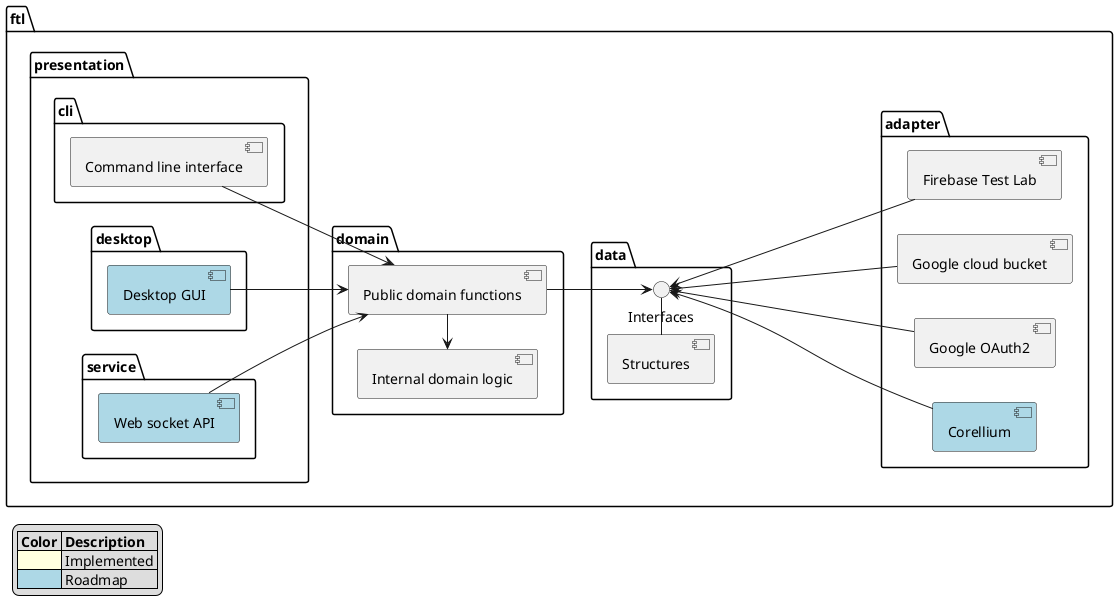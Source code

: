 @startuml
'https://plantuml.com/component-diagram

left to right direction

legend left
  |= Color |= Description |
  |<#LightYellow>| Implemented |
  |<#LightBlue>| Roadmap |
end legend

package ftl {

package presentation {
package cli {
[Command line interface]
}
package desktop {
[Desktop GUI] #LightBlue
}
package service {
[Web socket API] #LightBlue
}
}

package domain {
[Internal domain logic] <- [Public domain functions]
}

package data {
[Structures] - () Interfaces
}

package adapter {
[Google OAuth2]
[Google cloud bucket]
[Firebase Test Lab]
[Corellium] #LightBlue
}

[Command line interface] --> [Public domain functions]
[Desktop GUI] --> [Public domain functions]
[Web socket API] --> [Public domain functions]
[Public domain functions] --> Interfaces
Interfaces <---- [Google OAuth2]
Interfaces <-- [Google cloud bucket]
Interfaces <-- [Firebase Test Lab]
Interfaces <- [Corellium]

}

@enduml
